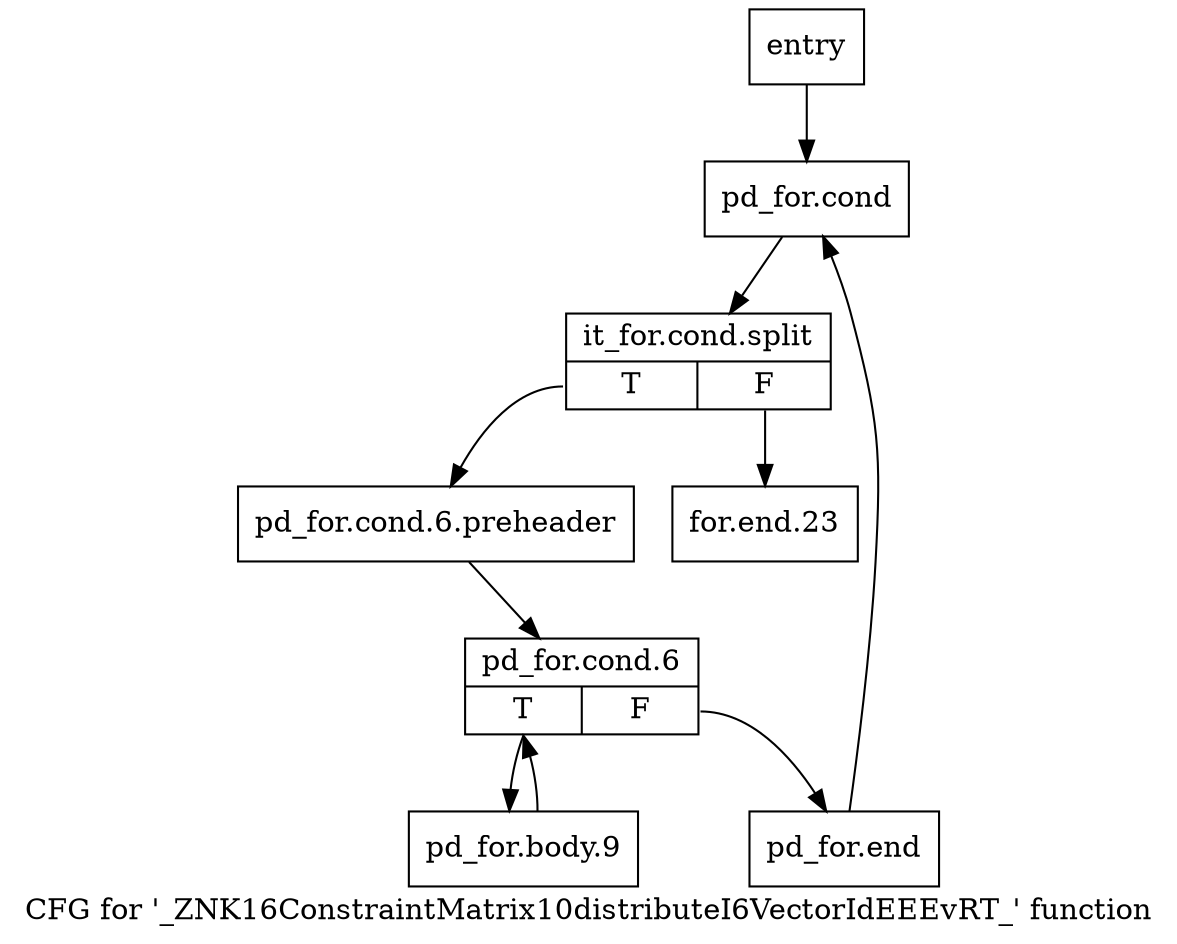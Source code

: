 digraph "CFG for '_ZNK16ConstraintMatrix10distributeI6VectorIdEEEvRT_' function" {
	label="CFG for '_ZNK16ConstraintMatrix10distributeI6VectorIdEEEvRT_' function";

	Node0x4102ea0 [shape=record,label="{entry}"];
	Node0x4102ea0 -> Node0x4102ef0;
	Node0x4102ef0 [shape=record,label="{pd_for.cond}"];
	Node0x4102ef0 -> Node0x9e99910;
	Node0x9e99910 [shape=record,label="{it_for.cond.split|{<s0>T|<s1>F}}"];
	Node0x9e99910:s0 -> Node0x4111950;
	Node0x9e99910:s1 -> Node0x4111a90;
	Node0x4111950 [shape=record,label="{pd_for.cond.6.preheader}"];
	Node0x4111950 -> Node0x41119a0;
	Node0x41119a0 [shape=record,label="{pd_for.cond.6|{<s0>T|<s1>F}}"];
	Node0x41119a0:s0 -> Node0x41119f0;
	Node0x41119a0:s1 -> Node0x4111a40;
	Node0x41119f0 [shape=record,label="{pd_for.body.9}"];
	Node0x41119f0 -> Node0x41119a0;
	Node0x4111a40 [shape=record,label="{pd_for.end}"];
	Node0x4111a40 -> Node0x4102ef0;
	Node0x4111a90 [shape=record,label="{for.end.23}"];
}
